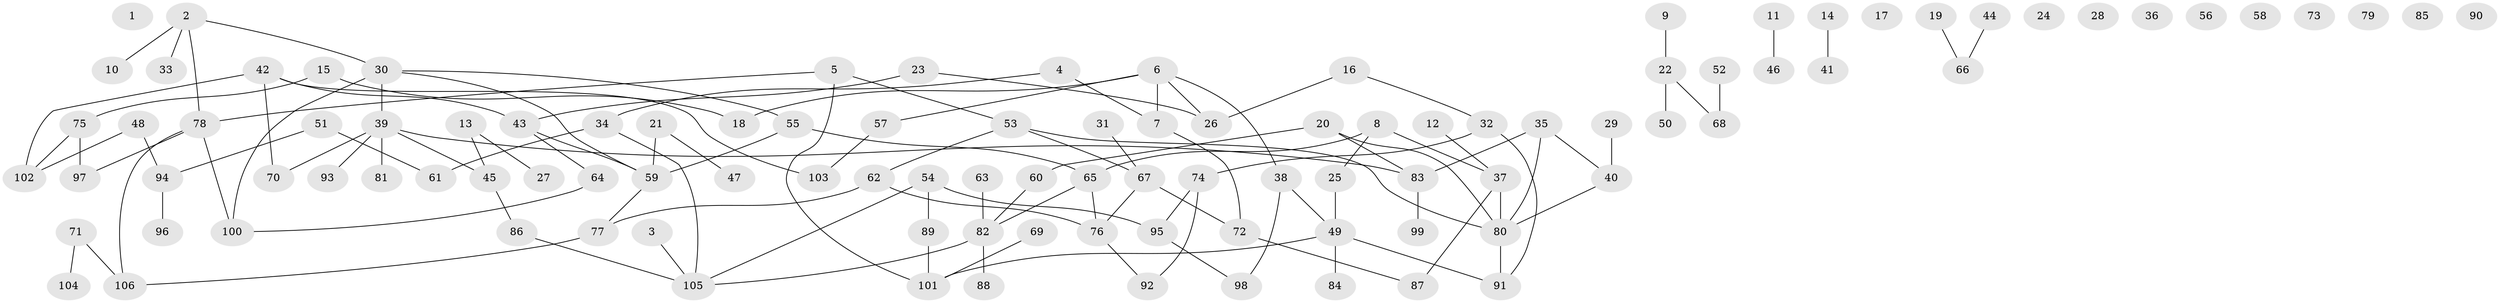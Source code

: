 // Generated by graph-tools (version 1.1) at 2025/33/03/09/25 02:33:31]
// undirected, 106 vertices, 119 edges
graph export_dot {
graph [start="1"]
  node [color=gray90,style=filled];
  1;
  2;
  3;
  4;
  5;
  6;
  7;
  8;
  9;
  10;
  11;
  12;
  13;
  14;
  15;
  16;
  17;
  18;
  19;
  20;
  21;
  22;
  23;
  24;
  25;
  26;
  27;
  28;
  29;
  30;
  31;
  32;
  33;
  34;
  35;
  36;
  37;
  38;
  39;
  40;
  41;
  42;
  43;
  44;
  45;
  46;
  47;
  48;
  49;
  50;
  51;
  52;
  53;
  54;
  55;
  56;
  57;
  58;
  59;
  60;
  61;
  62;
  63;
  64;
  65;
  66;
  67;
  68;
  69;
  70;
  71;
  72;
  73;
  74;
  75;
  76;
  77;
  78;
  79;
  80;
  81;
  82;
  83;
  84;
  85;
  86;
  87;
  88;
  89;
  90;
  91;
  92;
  93;
  94;
  95;
  96;
  97;
  98;
  99;
  100;
  101;
  102;
  103;
  104;
  105;
  106;
  2 -- 10;
  2 -- 30;
  2 -- 33;
  2 -- 78;
  3 -- 105;
  4 -- 7;
  4 -- 34;
  5 -- 53;
  5 -- 78;
  5 -- 101;
  6 -- 7;
  6 -- 18;
  6 -- 26;
  6 -- 38;
  6 -- 57;
  7 -- 72;
  8 -- 25;
  8 -- 37;
  8 -- 65;
  9 -- 22;
  11 -- 46;
  12 -- 37;
  13 -- 27;
  13 -- 45;
  14 -- 41;
  15 -- 18;
  15 -- 75;
  16 -- 26;
  16 -- 32;
  19 -- 66;
  20 -- 60;
  20 -- 80;
  20 -- 83;
  21 -- 47;
  21 -- 59;
  22 -- 50;
  22 -- 68;
  23 -- 26;
  23 -- 43;
  25 -- 49;
  29 -- 40;
  30 -- 39;
  30 -- 55;
  30 -- 59;
  30 -- 100;
  31 -- 67;
  32 -- 74;
  32 -- 91;
  34 -- 61;
  34 -- 105;
  35 -- 40;
  35 -- 80;
  35 -- 83;
  37 -- 80;
  37 -- 87;
  38 -- 49;
  38 -- 98;
  39 -- 45;
  39 -- 70;
  39 -- 81;
  39 -- 83;
  39 -- 93;
  40 -- 80;
  42 -- 43;
  42 -- 70;
  42 -- 102;
  42 -- 103;
  43 -- 59;
  43 -- 64;
  44 -- 66;
  45 -- 86;
  48 -- 94;
  48 -- 102;
  49 -- 84;
  49 -- 91;
  49 -- 101;
  51 -- 61;
  51 -- 94;
  52 -- 68;
  53 -- 62;
  53 -- 67;
  53 -- 80;
  54 -- 89;
  54 -- 95;
  54 -- 105;
  55 -- 59;
  55 -- 65;
  57 -- 103;
  59 -- 77;
  60 -- 82;
  62 -- 76;
  62 -- 77;
  63 -- 82;
  64 -- 100;
  65 -- 76;
  65 -- 82;
  67 -- 72;
  67 -- 76;
  69 -- 101;
  71 -- 104;
  71 -- 106;
  72 -- 87;
  74 -- 92;
  74 -- 95;
  75 -- 97;
  75 -- 102;
  76 -- 92;
  77 -- 106;
  78 -- 97;
  78 -- 100;
  78 -- 106;
  80 -- 91;
  82 -- 88;
  82 -- 105;
  83 -- 99;
  86 -- 105;
  89 -- 101;
  94 -- 96;
  95 -- 98;
}
